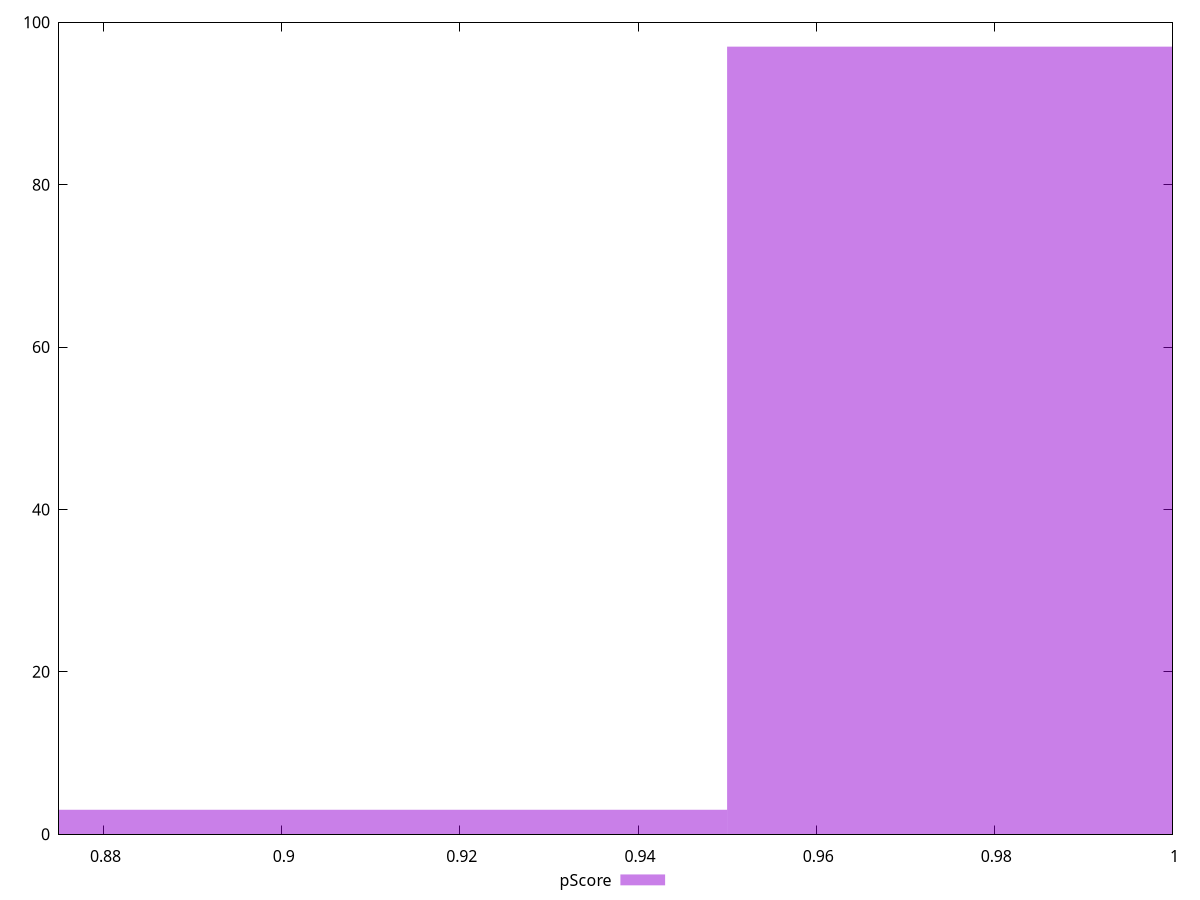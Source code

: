 reset

$pScore <<EOF
0.9 3
1 97
EOF

set key outside below
set boxwidth 0.1
set xrange [0.875:1]
set yrange [0:100]
set trange [0:100]
set style fill transparent solid 0.5 noborder
set terminal svg size 640, 490 enhanced background rgb 'white'
set output "report_00023_2021-02-20T12:14:57.249Z/unminified-javascript/samples/pages/pScore/histogram.svg"

plot $pScore title "pScore" with boxes

reset

